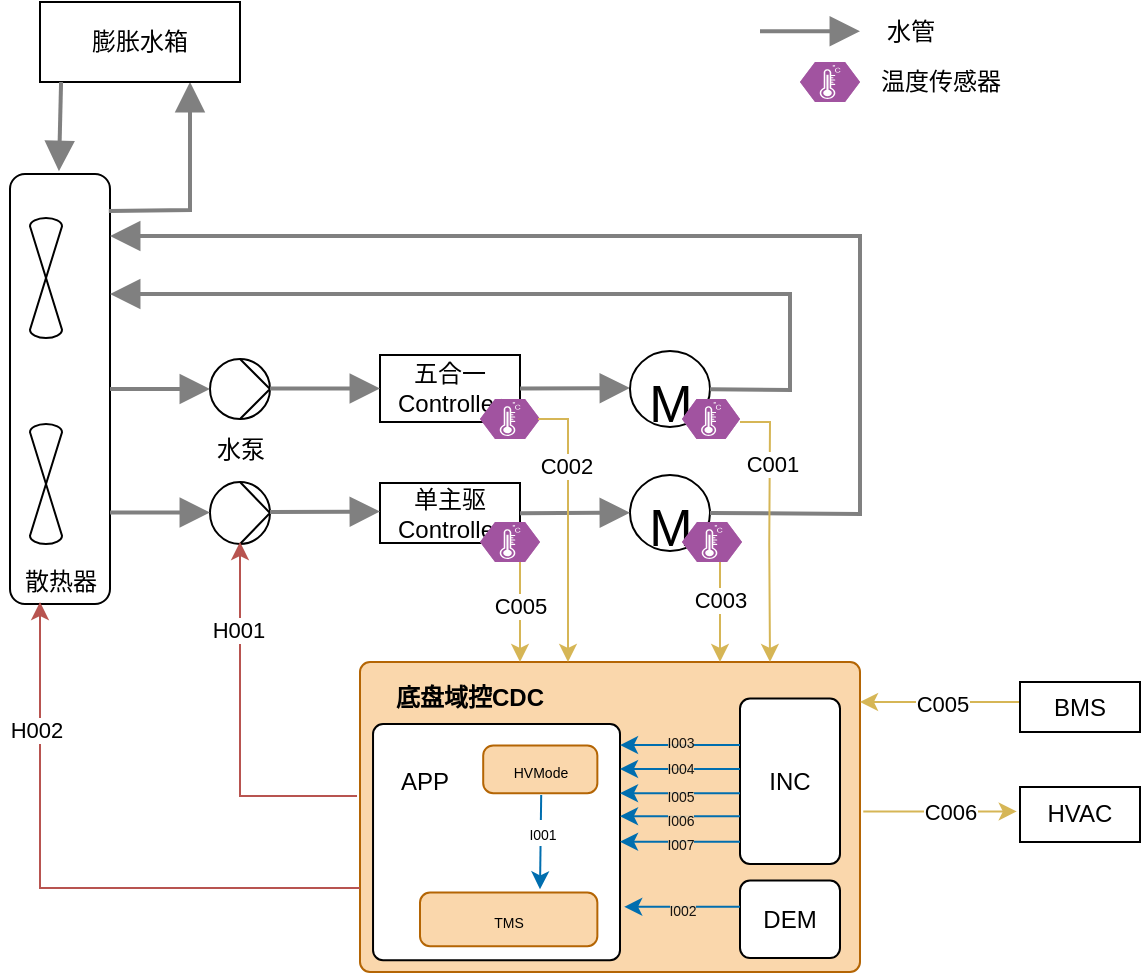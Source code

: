 <mxfile version="28.1.1">
  <diagram name="第 1 页" id="AWJmX3tZwJf3pxmQVi2m">
    <mxGraphModel dx="1188" dy="626" grid="1" gridSize="10" guides="1" tooltips="1" connect="1" arrows="1" fold="1" page="1" pageScale="1" pageWidth="827" pageHeight="1169" math="0" shadow="0">
      <root>
        <mxCell id="0" />
        <mxCell id="1" parent="0" />
        <mxCell id="Bgb00wQQRWHMLtIZ8PLk-11" value="" style="rounded=1;absoluteArcSize=1;html=1;arcSize=10;fillColor=#fad7ac;strokeColor=#b46504;" vertex="1" parent="1">
          <mxGeometry x="310" y="580" width="250" height="155" as="geometry" />
        </mxCell>
        <mxCell id="Bgb00wQQRWHMLtIZ8PLk-12" value="&lt;b&gt;底盘域控CDC&lt;/b&gt;" style="html=1;shape=mxgraph.er.anchor;whiteSpace=wrap;" vertex="1" parent="Bgb00wQQRWHMLtIZ8PLk-11">
          <mxGeometry width="110" height="35.769" as="geometry" />
        </mxCell>
        <mxCell id="Bgb00wQQRWHMLtIZ8PLk-68" value="" style="rounded=1;absoluteArcSize=1;html=1;arcSize=10;whiteSpace=wrap;points=[];movable=1;resizable=1;rotatable=1;deletable=1;editable=1;locked=0;connectable=1;" vertex="1" parent="Bgb00wQQRWHMLtIZ8PLk-11">
          <mxGeometry x="6.52" y="31.0" width="123.48" height="118.131" as="geometry" />
        </mxCell>
        <mxCell id="Bgb00wQQRWHMLtIZ8PLk-69" value="DEM" style="rounded=1;absoluteArcSize=1;html=1;arcSize=10;whiteSpace=wrap;points=[];" vertex="1" parent="Bgb00wQQRWHMLtIZ8PLk-11">
          <mxGeometry x="190" y="109.296" width="50" height="38.75" as="geometry" />
        </mxCell>
        <mxCell id="Bgb00wQQRWHMLtIZ8PLk-74" value="APP" style="text;html=1;align=center;verticalAlign=middle;resizable=1;points=[];autosize=1;strokeColor=none;fillColor=none;movable=1;rotatable=1;deletable=1;editable=1;locked=0;connectable=1;" vertex="1" parent="Bgb00wQQRWHMLtIZ8PLk-11">
          <mxGeometry x="6.522" y="41.732" width="50" height="35.769" as="geometry" />
        </mxCell>
        <mxCell id="Bgb00wQQRWHMLtIZ8PLk-51" value="&lt;font style=&quot;font-size: 7px;&quot;&gt;TMS&lt;/font&gt;" style="rounded=1;absoluteArcSize=1;html=1;arcSize=10;whiteSpace=wrap;points=[];strokeColor=inherit;fillColor=inherit;movable=1;resizable=1;rotatable=1;deletable=1;editable=1;locked=0;connectable=1;" vertex="1" parent="Bgb00wQQRWHMLtIZ8PLk-11">
          <mxGeometry x="30" y="115.258" width="88.68" height="26.827" as="geometry" />
        </mxCell>
        <mxCell id="Bgb00wQQRWHMLtIZ8PLk-75" value="&lt;font style=&quot;font-size: 7px;&quot;&gt;HVMode&lt;/font&gt;" style="rounded=1;absoluteArcSize=1;html=1;arcSize=10;whiteSpace=wrap;points=[];strokeColor=inherit;fillColor=inherit;movable=1;resizable=1;rotatable=1;deletable=1;editable=1;locked=0;connectable=1;" vertex="1" parent="Bgb00wQQRWHMLtIZ8PLk-11">
          <mxGeometry x="61.6" y="41.73" width="57.08" height="23.846" as="geometry" />
        </mxCell>
        <mxCell id="Bgb00wQQRWHMLtIZ8PLk-87" value="" style="endArrow=classic;html=1;rounded=0;fillColor=#1ba1e2;strokeColor=#006EAF;exitX=0.508;exitY=1.04;exitDx=0;exitDy=0;exitPerimeter=0;" edge="1" parent="Bgb00wQQRWHMLtIZ8PLk-11" source="Bgb00wQQRWHMLtIZ8PLk-75">
          <mxGeometry width="50" height="50" relative="1" as="geometry">
            <mxPoint x="104" y="87.191" as="sourcePoint" />
            <mxPoint x="90" y="113.667" as="targetPoint" />
          </mxGeometry>
        </mxCell>
        <mxCell id="Bgb00wQQRWHMLtIZ8PLk-111" value="&lt;font style=&quot;font-size: 7px;&quot;&gt;I001&lt;/font&gt;" style="edgeLabel;html=1;align=center;verticalAlign=middle;resizable=0;points=[];" vertex="1" connectable="0" parent="Bgb00wQQRWHMLtIZ8PLk-87">
          <mxGeometry x="-0.205" relative="1" as="geometry">
            <mxPoint as="offset" />
          </mxGeometry>
        </mxCell>
        <mxCell id="Bgb00wQQRWHMLtIZ8PLk-94" value="" style="endArrow=classic;html=1;rounded=0;entryX=1.017;entryY=0.774;entryDx=0;entryDy=0;entryPerimeter=0;fillColor=#1ba1e2;strokeColor=#006EAF;" edge="1" parent="Bgb00wQQRWHMLtIZ8PLk-11" target="Bgb00wQQRWHMLtIZ8PLk-68">
          <mxGeometry width="50" height="50" relative="1" as="geometry">
            <mxPoint x="190" y="122.417" as="sourcePoint" />
            <mxPoint x="138.199" y="122.884" as="targetPoint" />
          </mxGeometry>
        </mxCell>
        <mxCell id="Bgb00wQQRWHMLtIZ8PLk-114" value="&lt;font style=&quot;font-size: 7px; line-height: 90%;&quot;&gt;I002&lt;/font&gt;" style="edgeLabel;html=1;align=center;verticalAlign=middle;resizable=0;points=[];textOpacity=90;labelBackgroundColor=light-dark(#fad7ac, #ededed);" vertex="1" connectable="0" parent="Bgb00wQQRWHMLtIZ8PLk-94">
          <mxGeometry x="-0.057" relative="1" as="geometry">
            <mxPoint x="-2" as="offset" />
          </mxGeometry>
        </mxCell>
        <mxCell id="Bgb00wQQRWHMLtIZ8PLk-115" value="INC" style="rounded=1;absoluteArcSize=1;html=1;arcSize=10;whiteSpace=wrap;points=[];" vertex="1" parent="Bgb00wQQRWHMLtIZ8PLk-11">
          <mxGeometry x="190" y="18.28" width="50" height="82.667" as="geometry" />
        </mxCell>
        <mxCell id="Bgb00wQQRWHMLtIZ8PLk-116" value="" style="endArrow=classic;html=1;rounded=0;fillColor=#1ba1e2;strokeColor=#006EAF;" edge="1" parent="Bgb00wQQRWHMLtIZ8PLk-11">
          <mxGeometry width="50" height="50" relative="1" as="geometry">
            <mxPoint x="190" y="41.536" as="sourcePoint" />
            <mxPoint x="130" y="41.536" as="targetPoint" />
            <Array as="points" />
          </mxGeometry>
        </mxCell>
        <mxCell id="Bgb00wQQRWHMLtIZ8PLk-125" value="" style="endArrow=classic;html=1;rounded=0;fillColor=#1ba1e2;strokeColor=#006EAF;" edge="1" parent="Bgb00wQQRWHMLtIZ8PLk-11">
          <mxGeometry width="50" height="50" relative="1" as="geometry">
            <mxPoint x="190" y="53.444" as="sourcePoint" />
            <mxPoint x="130" y="53.444" as="targetPoint" />
            <Array as="points" />
          </mxGeometry>
        </mxCell>
        <mxCell id="Bgb00wQQRWHMLtIZ8PLk-126" value="" style="endArrow=classic;html=1;rounded=0;fillColor=#1ba1e2;strokeColor=#006EAF;" edge="1" parent="Bgb00wQQRWHMLtIZ8PLk-11">
          <mxGeometry width="50" height="50" relative="1" as="geometry">
            <mxPoint x="190" y="65.575" as="sourcePoint" />
            <mxPoint x="130" y="65.575" as="targetPoint" />
            <Array as="points" />
          </mxGeometry>
        </mxCell>
        <mxCell id="Bgb00wQQRWHMLtIZ8PLk-142" value="" style="endArrow=classic;html=1;rounded=0;fillColor=#1ba1e2;strokeColor=#006EAF;" edge="1" parent="Bgb00wQQRWHMLtIZ8PLk-11">
          <mxGeometry width="50" height="50" relative="1" as="geometry">
            <mxPoint x="190" y="77.087" as="sourcePoint" />
            <mxPoint x="130" y="77.087" as="targetPoint" />
            <Array as="points" />
          </mxGeometry>
        </mxCell>
        <mxCell id="Bgb00wQQRWHMLtIZ8PLk-143" value="" style="endArrow=classic;html=1;rounded=0;fillColor=#1ba1e2;strokeColor=#006EAF;" edge="1" parent="Bgb00wQQRWHMLtIZ8PLk-11">
          <mxGeometry width="50" height="50" relative="1" as="geometry">
            <mxPoint x="190" y="89.859" as="sourcePoint" />
            <mxPoint x="130" y="89.859" as="targetPoint" />
            <Array as="points" />
          </mxGeometry>
        </mxCell>
        <mxCell id="Bgb00wQQRWHMLtIZ8PLk-146" value="&lt;span style=&quot;font-size: 7px; line-height: 50%;&quot;&gt;I004&lt;/span&gt;" style="edgeLabel;html=1;align=center;verticalAlign=middle;resizable=0;points=[];textOpacity=90;labelBackgroundColor=light-dark(#fad7ac, #ededed);" vertex="1" connectable="0" parent="Bgb00wQQRWHMLtIZ8PLk-11">
          <mxGeometry x="160" y="49.997" as="geometry">
            <mxPoint y="2" as="offset" />
          </mxGeometry>
        </mxCell>
        <mxCell id="Bgb00wQQRWHMLtIZ8PLk-166" value="&lt;font style=&quot;font-size: 7px; line-height: 90%;&quot;&gt;I007&lt;/font&gt;" style="edgeLabel;html=1;align=center;verticalAlign=middle;resizable=0;points=[];textOpacity=90;labelBackgroundColor=light-dark(#fad7ac, #ededed);" vertex="1" connectable="0" parent="Bgb00wQQRWHMLtIZ8PLk-11">
          <mxGeometry x="160" y="90.065" as="geometry" />
        </mxCell>
        <mxCell id="Bgb00wQQRWHMLtIZ8PLk-167" value="&lt;font style=&quot;font-size: 7px; line-height: 90%;&quot;&gt;I005&lt;/font&gt;" style="edgeLabel;html=1;align=center;verticalAlign=middle;resizable=0;points=[];textOpacity=90;labelBackgroundColor=light-dark(#fad7ac, #ededed);" vertex="1" connectable="0" parent="Bgb00wQQRWHMLtIZ8PLk-11">
          <mxGeometry x="160" y="65.575" as="geometry" />
        </mxCell>
        <mxCell id="Bgb00wQQRWHMLtIZ8PLk-168" value="&lt;font style=&quot;font-size: 7px; line-height: 90%;&quot;&gt;I006&lt;/font&gt;" style="edgeLabel;html=1;align=center;verticalAlign=middle;resizable=0;points=[];textOpacity=90;labelBackgroundColor=light-dark(#fad7ac, #ededed);" vertex="1" connectable="0" parent="Bgb00wQQRWHMLtIZ8PLk-11">
          <mxGeometry x="160" y="77.5" as="geometry" />
        </mxCell>
        <mxCell id="Bgb00wQQRWHMLtIZ8PLk-169" value="&lt;font style=&quot;font-size: 7px; line-height: 90%;&quot;&gt;I003&lt;/font&gt;" style="edgeLabel;html=1;align=center;verticalAlign=middle;resizable=0;points=[];textOpacity=90;labelBackgroundColor=light-dark(#fad7ac, #ededed);" vertex="1" connectable="0" parent="Bgb00wQQRWHMLtIZ8PLk-11">
          <mxGeometry x="160" y="35.774" as="geometry">
            <mxPoint y="3" as="offset" />
          </mxGeometry>
        </mxCell>
        <mxCell id="Bgb00wQQRWHMLtIZ8PLk-14" value="" style="rounded=1;whiteSpace=wrap;html=1;rotation=90;" vertex="1" parent="1">
          <mxGeometry x="52.5" y="418.5" width="215" height="50" as="geometry" />
        </mxCell>
        <mxCell id="Bgb00wQQRWHMLtIZ8PLk-6" value="" style="verticalLabelPosition=bottom;outlineConnect=0;align=center;dashed=0;html=1;verticalAlign=top;shape=mxgraph.pid.misc.fan_2;rotation=90;" vertex="1" parent="1">
          <mxGeometry x="123" y="483" width="60" height="16" as="geometry" />
        </mxCell>
        <mxCell id="Bgb00wQQRWHMLtIZ8PLk-7" value="" style="shape=mxgraph.pid.pumps_-_iso.pump_(liquid);html=1;pointerEvents=1;align=center;verticalLabelPosition=bottom;verticalAlign=top;dashed=0;" vertex="1" parent="1">
          <mxGeometry x="235" y="428.5" width="30" height="30" as="geometry" />
        </mxCell>
        <mxCell id="Bgb00wQQRWHMLtIZ8PLk-8" value="" style="shape=mxgraph.pid.pumps_-_iso.pump_(liquid);html=1;pointerEvents=1;align=center;verticalLabelPosition=bottom;verticalAlign=top;dashed=0;" vertex="1" parent="1">
          <mxGeometry x="235" y="490" width="30" height="31" as="geometry" />
        </mxCell>
        <mxCell id="Bgb00wQQRWHMLtIZ8PLk-15" value="五合一Controller" style="rounded=0;whiteSpace=wrap;html=1;" vertex="1" parent="1">
          <mxGeometry x="320" y="426.5" width="70" height="33.5" as="geometry" />
        </mxCell>
        <mxCell id="Bgb00wQQRWHMLtIZ8PLk-16" value="单主驱&lt;div&gt;Controller&lt;/div&gt;" style="rounded=0;whiteSpace=wrap;html=1;" vertex="1" parent="1">
          <mxGeometry x="320" y="490.5" width="70" height="30" as="geometry" />
        </mxCell>
        <mxCell id="Bgb00wQQRWHMLtIZ8PLk-19" value="&lt;font style=&quot;font-size: 26px;&quot;&gt;M&lt;/font&gt;" style="dashed=0;outlineConnect=0;align=center;html=1;shape=mxgraph.pid.engines.electric_motor;fontSize=45;" vertex="1" parent="1">
          <mxGeometry x="445" y="486.5" width="40" height="38" as="geometry" />
        </mxCell>
        <mxCell id="Bgb00wQQRWHMLtIZ8PLk-20" value="" style="verticalLabelPosition=bottom;sketch=0;html=1;fillColor=#A153A0;strokeColor=#ffffff;verticalAlign=top;align=center;points=[[0,0.5,0],[0.125,0.25,0],[0.25,0,0],[0.5,0,0],[0.75,0,0],[0.875,0.25,0],[1,0.5,0],[0.875,0.75,0],[0.75,1,0],[0.5,1,0],[0.125,0.75,0]];pointerEvents=1;shape=mxgraph.cisco_safe.compositeIcon;bgIcon=mxgraph.cisco_safe.design.blank_device;resIcon=mxgraph.cisco_safe.design.sensor;" vertex="1" parent="1">
          <mxGeometry x="370" y="510" width="30" height="20" as="geometry" />
        </mxCell>
        <mxCell id="Bgb00wQQRWHMLtIZ8PLk-21" value="" style="verticalLabelPosition=bottom;outlineConnect=0;align=center;dashed=0;html=1;verticalAlign=top;shape=mxgraph.pid.misc.fan_2;rotation=90;" vertex="1" parent="1">
          <mxGeometry x="123" y="380" width="60" height="16" as="geometry" />
        </mxCell>
        <mxCell id="Bgb00wQQRWHMLtIZ8PLk-22" value="" style="verticalLabelPosition=bottom;sketch=0;html=1;fillColor=#A153A0;strokeColor=#ffffff;verticalAlign=top;align=center;points=[[0,0.5,0],[0.125,0.25,0],[0.25,0,0],[0.5,0,0],[0.75,0,0],[0.875,0.25,0],[1,0.5,0],[0.875,0.75,0],[0.75,1,0],[0.5,1,0],[0.125,0.75,0]];pointerEvents=1;shape=mxgraph.cisco_safe.compositeIcon;bgIcon=mxgraph.cisco_safe.design.blank_device;resIcon=mxgraph.cisco_safe.design.sensor;" vertex="1" parent="1">
          <mxGeometry x="370" y="448.5" width="30" height="20" as="geometry" />
        </mxCell>
        <mxCell id="Bgb00wQQRWHMLtIZ8PLk-24" value="" style="verticalLabelPosition=bottom;sketch=0;html=1;fillColor=#A153A0;strokeColor=#ffffff;verticalAlign=top;align=center;points=[[0,0.5,0],[0.125,0.25,0],[0.25,0,0],[0.5,0,0],[0.75,0,0],[0.875,0.25,0],[1,0.5,0],[0.875,0.75,0],[0.75,1,0],[0.5,1,0],[0.125,0.75,0]];pointerEvents=1;shape=mxgraph.cisco_safe.compositeIcon;bgIcon=mxgraph.cisco_safe.design.blank_device;resIcon=mxgraph.cisco_safe.design.sensor;" vertex="1" parent="1">
          <mxGeometry x="471" y="510" width="30" height="20" as="geometry" />
        </mxCell>
        <mxCell id="Bgb00wQQRWHMLtIZ8PLk-28" value="" style="edgeStyle=none;html=1;strokeColor=#808080;endArrow=block;endSize=10;dashed=0;verticalAlign=bottom;strokeWidth=2;rounded=0;exitX=0.5;exitY=0;exitDx=0;exitDy=0;entryX=0;entryY=0.5;entryDx=0;entryDy=0;entryPerimeter=0;" edge="1" parent="1" source="Bgb00wQQRWHMLtIZ8PLk-14" target="Bgb00wQQRWHMLtIZ8PLk-7">
          <mxGeometry width="160" relative="1" as="geometry">
            <mxPoint x="210" y="396" as="sourcePoint" />
            <mxPoint x="230" y="450" as="targetPoint" />
          </mxGeometry>
        </mxCell>
        <mxCell id="Bgb00wQQRWHMLtIZ8PLk-29" value="" style="edgeStyle=none;html=1;strokeColor=#808080;endArrow=block;endSize=10;dashed=0;verticalAlign=bottom;strokeWidth=2;rounded=0;exitX=0.5;exitY=0;exitDx=0;exitDy=0;entryX=0;entryY=0.5;entryDx=0;entryDy=0;entryPerimeter=0;" edge="1" parent="1">
          <mxGeometry width="160" relative="1" as="geometry">
            <mxPoint x="185" y="505.26" as="sourcePoint" />
            <mxPoint x="235" y="505.26" as="targetPoint" />
          </mxGeometry>
        </mxCell>
        <mxCell id="Bgb00wQQRWHMLtIZ8PLk-30" value="" style="edgeStyle=none;html=1;strokeColor=#808080;endArrow=block;endSize=10;dashed=0;verticalAlign=bottom;strokeWidth=2;rounded=0;exitX=0.5;exitY=0;exitDx=0;exitDy=0;entryX=0;entryY=0.5;entryDx=0;entryDy=0;" edge="1" parent="1" target="Bgb00wQQRWHMLtIZ8PLk-15">
          <mxGeometry width="160" relative="1" as="geometry">
            <mxPoint x="265" y="443.26" as="sourcePoint" />
            <mxPoint x="315" y="443.26" as="targetPoint" />
          </mxGeometry>
        </mxCell>
        <mxCell id="Bgb00wQQRWHMLtIZ8PLk-32" value="" style="edgeStyle=none;html=1;strokeColor=#808080;endArrow=block;endSize=10;dashed=0;verticalAlign=bottom;strokeWidth=2;rounded=0;exitX=0.5;exitY=0;exitDx=0;exitDy=0;entryX=0;entryY=0.5;entryDx=0;entryDy=0;" edge="1" parent="1">
          <mxGeometry width="160" relative="1" as="geometry">
            <mxPoint x="265" y="505.02" as="sourcePoint" />
            <mxPoint x="320" y="504.76" as="targetPoint" />
          </mxGeometry>
        </mxCell>
        <mxCell id="Bgb00wQQRWHMLtIZ8PLk-33" value="" style="edgeStyle=none;html=1;strokeColor=#808080;endArrow=block;endSize=10;dashed=0;verticalAlign=bottom;strokeWidth=2;rounded=0;exitX=0.5;exitY=0;exitDx=0;exitDy=0;entryX=0;entryY=0.5;entryDx=0;entryDy=0;" edge="1" parent="1">
          <mxGeometry width="160" relative="1" as="geometry">
            <mxPoint x="390" y="443.27" as="sourcePoint" />
            <mxPoint x="445" y="443.01" as="targetPoint" />
          </mxGeometry>
        </mxCell>
        <mxCell id="Bgb00wQQRWHMLtIZ8PLk-34" value="" style="edgeStyle=none;html=1;strokeColor=#808080;endArrow=block;endSize=10;dashed=0;verticalAlign=bottom;strokeWidth=2;rounded=0;exitX=0.5;exitY=0;exitDx=0;exitDy=0;entryX=0;entryY=0.5;entryDx=0;entryDy=0;" edge="1" parent="1">
          <mxGeometry width="160" relative="1" as="geometry">
            <mxPoint x="390" y="505.59" as="sourcePoint" />
            <mxPoint x="445" y="505.33" as="targetPoint" />
          </mxGeometry>
        </mxCell>
        <mxCell id="Bgb00wQQRWHMLtIZ8PLk-35" value="&lt;font style=&quot;font-size: 26px;&quot;&gt;M&lt;/font&gt;" style="dashed=0;outlineConnect=0;align=center;html=1;shape=mxgraph.pid.engines.electric_motor;fontSize=45;" vertex="1" parent="1">
          <mxGeometry x="445" y="424.5" width="40" height="38" as="geometry" />
        </mxCell>
        <mxCell id="Bgb00wQQRWHMLtIZ8PLk-23" value="" style="verticalLabelPosition=bottom;sketch=0;html=1;fillColor=#A153A0;strokeColor=#ffffff;verticalAlign=top;align=center;points=[[0,0.5,0],[0.125,0.25,0],[0.25,0,0],[0.5,0,0],[0.75,0,0],[0.875,0.25,0],[1,0.5,0],[0.875,0.75,0],[0.75,1,0],[0.5,1,0],[0.125,0.75,0]];pointerEvents=1;shape=mxgraph.cisco_safe.compositeIcon;bgIcon=mxgraph.cisco_safe.design.blank_device;resIcon=mxgraph.cisco_safe.design.sensor;" vertex="1" parent="1">
          <mxGeometry x="471" y="448.5" width="29" height="20" as="geometry" />
        </mxCell>
        <mxCell id="Bgb00wQQRWHMLtIZ8PLk-36" value="" style="edgeStyle=none;html=1;strokeColor=#808080;endArrow=block;endSize=10;dashed=0;verticalAlign=bottom;strokeWidth=2;rounded=0;" edge="1" parent="1" source="Bgb00wQQRWHMLtIZ8PLk-35">
          <mxGeometry width="160" relative="1" as="geometry">
            <mxPoint x="492" y="429" as="sourcePoint" />
            <mxPoint x="185" y="396" as="targetPoint" />
            <Array as="points">
              <mxPoint x="525" y="444" />
              <mxPoint x="525" y="396" />
              <mxPoint x="355" y="396" />
            </Array>
          </mxGeometry>
        </mxCell>
        <mxCell id="Bgb00wQQRWHMLtIZ8PLk-37" value="" style="edgeStyle=none;html=1;strokeColor=#808080;endArrow=block;endSize=10;dashed=0;verticalAlign=bottom;strokeWidth=2;rounded=0;exitX=1;exitY=0.5;exitDx=0;exitDy=0;exitPerimeter=0;entryX=0.144;entryY=0;entryDx=0;entryDy=0;entryPerimeter=0;" edge="1" parent="1" source="Bgb00wQQRWHMLtIZ8PLk-19" target="Bgb00wQQRWHMLtIZ8PLk-14">
          <mxGeometry width="160" relative="1" as="geometry">
            <mxPoint x="500" y="490" as="sourcePoint" />
            <mxPoint x="190" y="370" as="targetPoint" />
            <Array as="points">
              <mxPoint x="560" y="506" />
              <mxPoint x="560" y="367" />
            </Array>
          </mxGeometry>
        </mxCell>
        <mxCell id="Bgb00wQQRWHMLtIZ8PLk-38" value="" style="edgeStyle=none;html=1;strokeColor=#808080;endArrow=block;endSize=10;dashed=0;verticalAlign=bottom;strokeWidth=2;rounded=0;entryX=0.75;entryY=1;entryDx=0;entryDy=0;exitX=0.086;exitY=0.012;exitDx=0;exitDy=0;exitPerimeter=0;" edge="1" parent="1" source="Bgb00wQQRWHMLtIZ8PLk-14" target="Bgb00wQQRWHMLtIZ8PLk-39">
          <mxGeometry width="160" relative="1" as="geometry">
            <mxPoint x="190" y="350" as="sourcePoint" />
            <mxPoint x="173" y="280" as="targetPoint" />
            <Array as="points">
              <mxPoint x="225" y="354" />
            </Array>
          </mxGeometry>
        </mxCell>
        <mxCell id="Bgb00wQQRWHMLtIZ8PLk-39" value="膨胀水箱" style="rounded=0;whiteSpace=wrap;html=1;" vertex="1" parent="1">
          <mxGeometry x="150" y="250" width="100" height="40" as="geometry" />
        </mxCell>
        <mxCell id="Bgb00wQQRWHMLtIZ8PLk-40" value="" style="edgeStyle=none;html=1;strokeColor=#808080;endArrow=block;endSize=10;dashed=0;verticalAlign=bottom;strokeWidth=2;rounded=0;entryX=0;entryY=0.25;entryDx=0;entryDy=0;exitX=0.112;exitY=1.035;exitDx=0;exitDy=0;exitPerimeter=0;" edge="1" parent="1">
          <mxGeometry width="160" relative="1" as="geometry">
            <mxPoint x="160.54" y="290" as="sourcePoint" />
            <mxPoint x="159.46" y="334.6" as="targetPoint" />
          </mxGeometry>
        </mxCell>
        <mxCell id="Bgb00wQQRWHMLtIZ8PLk-41" value="" style="edgeStyle=none;html=1;strokeColor=#808080;endArrow=block;endSize=10;dashed=0;verticalAlign=bottom;strokeWidth=2;rounded=0;exitX=0.5;exitY=0;exitDx=0;exitDy=0;entryX=0;entryY=0.5;entryDx=0;entryDy=0;entryPerimeter=0;" edge="1" parent="1">
          <mxGeometry width="160" relative="1" as="geometry">
            <mxPoint x="510" y="264.66" as="sourcePoint" />
            <mxPoint x="560" y="264.66" as="targetPoint" />
          </mxGeometry>
        </mxCell>
        <mxCell id="Bgb00wQQRWHMLtIZ8PLk-42" value="水管" style="text;html=1;align=center;verticalAlign=middle;resizable=0;points=[];autosize=1;strokeColor=none;fillColor=none;" vertex="1" parent="1">
          <mxGeometry x="560" y="250" width="50" height="30" as="geometry" />
        </mxCell>
        <mxCell id="Bgb00wQQRWHMLtIZ8PLk-45" value="" style="verticalLabelPosition=bottom;sketch=0;html=1;fillColor=#A153A0;strokeColor=#ffffff;verticalAlign=top;align=center;points=[[0,0.5,0],[0.125,0.25,0],[0.25,0,0],[0.5,0,0],[0.75,0,0],[0.875,0.25,0],[1,0.5,0],[0.875,0.75,0],[0.75,1,0],[0.5,1,0],[0.125,0.75,0]];pointerEvents=1;shape=mxgraph.cisco_safe.compositeIcon;bgIcon=mxgraph.cisco_safe.design.blank_device;resIcon=mxgraph.cisco_safe.design.sensor;" vertex="1" parent="1">
          <mxGeometry x="530" y="280" width="30" height="20" as="geometry" />
        </mxCell>
        <mxCell id="Bgb00wQQRWHMLtIZ8PLk-46" value="温度传感器" style="text;html=1;align=center;verticalAlign=middle;resizable=0;points=[];autosize=1;strokeColor=none;fillColor=none;" vertex="1" parent="1">
          <mxGeometry x="560" y="275" width="80" height="30" as="geometry" />
        </mxCell>
        <mxCell id="Bgb00wQQRWHMLtIZ8PLk-56" value="" style="endArrow=classic;html=1;rounded=0;fillColor=#fff2cc;strokeColor=#d6b656;" edge="1" parent="1">
          <mxGeometry width="50" height="50" relative="1" as="geometry">
            <mxPoint x="390" y="530" as="sourcePoint" />
            <mxPoint x="390" y="580" as="targetPoint" />
          </mxGeometry>
        </mxCell>
        <mxCell id="Bgb00wQQRWHMLtIZ8PLk-58" value="C005" style="edgeLabel;html=1;align=center;verticalAlign=middle;resizable=0;points=[];" vertex="1" connectable="0" parent="Bgb00wQQRWHMLtIZ8PLk-56">
          <mxGeometry x="-0.14" relative="1" as="geometry">
            <mxPoint as="offset" />
          </mxGeometry>
        </mxCell>
        <mxCell id="Bgb00wQQRWHMLtIZ8PLk-57" value="" style="endArrow=classic;html=1;rounded=0;fillColor=#fff2cc;strokeColor=#d6b656;" edge="1" parent="1">
          <mxGeometry width="50" height="50" relative="1" as="geometry">
            <mxPoint x="490" y="530" as="sourcePoint" />
            <mxPoint x="490" y="580" as="targetPoint" />
          </mxGeometry>
        </mxCell>
        <mxCell id="Bgb00wQQRWHMLtIZ8PLk-59" value="C003" style="edgeLabel;html=1;align=center;verticalAlign=middle;resizable=0;points=[];" vertex="1" connectable="0" parent="Bgb00wQQRWHMLtIZ8PLk-57">
          <mxGeometry x="-0.24" relative="1" as="geometry">
            <mxPoint as="offset" />
          </mxGeometry>
        </mxCell>
        <mxCell id="Bgb00wQQRWHMLtIZ8PLk-60" value="" style="endArrow=classic;html=1;rounded=0;entryX=1.001;entryY=0.717;entryDx=0;entryDy=0;entryPerimeter=0;fillColor=#fff2cc;strokeColor=#d6b656;" edge="1" parent="1">
          <mxGeometry width="50" height="50" relative="1" as="geometry">
            <mxPoint x="640" y="600" as="sourcePoint" />
            <mxPoint x="560.001" y="599.996" as="targetPoint" />
          </mxGeometry>
        </mxCell>
        <mxCell id="Bgb00wQQRWHMLtIZ8PLk-73" value="C005" style="edgeLabel;html=1;align=center;verticalAlign=middle;resizable=0;points=[];" vertex="1" connectable="0" parent="Bgb00wQQRWHMLtIZ8PLk-60">
          <mxGeometry x="-0.286" relative="1" as="geometry">
            <mxPoint x="-11" y="1" as="offset" />
          </mxGeometry>
        </mxCell>
        <mxCell id="Bgb00wQQRWHMLtIZ8PLk-61" value="" style="endArrow=classic;html=1;rounded=0;fillColor=#fff2cc;strokeColor=#d6b656;" edge="1" parent="1">
          <mxGeometry width="50" height="50" relative="1" as="geometry">
            <mxPoint x="500" y="460" as="sourcePoint" />
            <mxPoint x="515" y="580" as="targetPoint" />
            <Array as="points">
              <mxPoint x="510" y="460" />
              <mxPoint x="515" y="460" />
              <mxPoint x="514.63" y="521.04" />
            </Array>
          </mxGeometry>
        </mxCell>
        <mxCell id="Bgb00wQQRWHMLtIZ8PLk-72" value="C001" style="edgeLabel;html=1;align=center;verticalAlign=middle;resizable=0;points=[];" vertex="1" connectable="0" parent="Bgb00wQQRWHMLtIZ8PLk-61">
          <mxGeometry x="-0.472" y="1" relative="1" as="geometry">
            <mxPoint as="offset" />
          </mxGeometry>
        </mxCell>
        <mxCell id="Bgb00wQQRWHMLtIZ8PLk-63" value="" style="endArrow=classic;html=1;rounded=0;fillColor=#fff2cc;strokeColor=#d6b656;" edge="1" parent="1">
          <mxGeometry width="50" height="50" relative="1" as="geometry">
            <mxPoint x="399" y="458.5" as="sourcePoint" />
            <mxPoint x="414" y="580" as="targetPoint" />
            <Array as="points">
              <mxPoint x="409" y="458.5" />
              <mxPoint x="414" y="458.5" />
            </Array>
          </mxGeometry>
        </mxCell>
        <mxCell id="Bgb00wQQRWHMLtIZ8PLk-71" value="C002" style="edgeLabel;html=1;align=center;verticalAlign=middle;resizable=0;points=[];" vertex="1" connectable="0" parent="Bgb00wQQRWHMLtIZ8PLk-63">
          <mxGeometry x="-0.44" y="-1" relative="1" as="geometry">
            <mxPoint as="offset" />
          </mxGeometry>
        </mxCell>
        <mxCell id="Bgb00wQQRWHMLtIZ8PLk-76" value="" style="endArrow=classic;html=1;rounded=0;exitX=-0.006;exitY=0.432;exitDx=0;exitDy=0;exitPerimeter=0;fillColor=#f8cecc;strokeColor=#b85450;" edge="1" parent="1" source="Bgb00wQQRWHMLtIZ8PLk-11">
          <mxGeometry width="50" height="50" relative="1" as="geometry">
            <mxPoint x="308" y="655" as="sourcePoint" />
            <mxPoint x="250" y="520" as="targetPoint" />
            <Array as="points">
              <mxPoint x="250" y="647" />
            </Array>
          </mxGeometry>
        </mxCell>
        <mxCell id="Bgb00wQQRWHMLtIZ8PLk-78" value="H001" style="edgeLabel;html=1;align=center;verticalAlign=middle;resizable=0;points=[];" vertex="1" connectable="0" parent="Bgb00wQQRWHMLtIZ8PLk-76">
          <mxGeometry x="0.528" y="1" relative="1" as="geometry">
            <mxPoint as="offset" />
          </mxGeometry>
        </mxCell>
        <mxCell id="Bgb00wQQRWHMLtIZ8PLk-77" value="" style="endArrow=classic;html=1;rounded=0;fillColor=#f8cecc;strokeColor=#b85450;" edge="1" parent="1">
          <mxGeometry width="50" height="50" relative="1" as="geometry">
            <mxPoint x="310" y="693" as="sourcePoint" />
            <mxPoint x="150" y="550" as="targetPoint" />
            <Array as="points">
              <mxPoint x="150" y="693" />
            </Array>
          </mxGeometry>
        </mxCell>
        <mxCell id="Bgb00wQQRWHMLtIZ8PLk-79" value="H002" style="edgeLabel;html=1;align=center;verticalAlign=middle;resizable=0;points=[];" vertex="1" connectable="0" parent="Bgb00wQQRWHMLtIZ8PLk-77">
          <mxGeometry x="0.581" y="2" relative="1" as="geometry">
            <mxPoint as="offset" />
          </mxGeometry>
        </mxCell>
        <mxCell id="Bgb00wQQRWHMLtIZ8PLk-97" value="BMS" style="rounded=0;whiteSpace=wrap;html=1;" vertex="1" parent="1">
          <mxGeometry x="640" y="590" width="60" height="25" as="geometry" />
        </mxCell>
        <mxCell id="Bgb00wQQRWHMLtIZ8PLk-98" value="HVAC" style="rounded=0;whiteSpace=wrap;html=1;" vertex="1" parent="1">
          <mxGeometry x="640" y="642.5" width="60" height="27.5" as="geometry" />
        </mxCell>
        <mxCell id="Bgb00wQQRWHMLtIZ8PLk-99" value="" style="endArrow=classic;html=1;rounded=0;exitX=1.013;exitY=0.534;exitDx=0;exitDy=0;exitPerimeter=0;fillColor=#fff2cc;strokeColor=#d6b656;" edge="1" parent="1">
          <mxGeometry width="50" height="50" relative="1" as="geometry">
            <mxPoint x="561.63" y="654.81" as="sourcePoint" />
            <mxPoint x="638.38" y="654.71" as="targetPoint" />
          </mxGeometry>
        </mxCell>
        <mxCell id="Bgb00wQQRWHMLtIZ8PLk-100" value="C006" style="edgeLabel;html=1;align=center;verticalAlign=middle;resizable=0;points=[];" vertex="1" connectable="0" parent="Bgb00wQQRWHMLtIZ8PLk-99">
          <mxGeometry x="0.115" relative="1" as="geometry">
            <mxPoint as="offset" />
          </mxGeometry>
        </mxCell>
        <mxCell id="Bgb00wQQRWHMLtIZ8PLk-101" value="水泵" style="text;html=1;align=center;verticalAlign=middle;resizable=0;points=[];autosize=1;strokeColor=none;fillColor=none;" vertex="1" parent="1">
          <mxGeometry x="225" y="458.5" width="50" height="30" as="geometry" />
        </mxCell>
        <mxCell id="Bgb00wQQRWHMLtIZ8PLk-103" value="散热器" style="text;html=1;align=center;verticalAlign=middle;resizable=0;points=[];autosize=1;strokeColor=none;fillColor=none;" vertex="1" parent="1">
          <mxGeometry x="130" y="524.5" width="60" height="30" as="geometry" />
        </mxCell>
      </root>
    </mxGraphModel>
  </diagram>
</mxfile>
